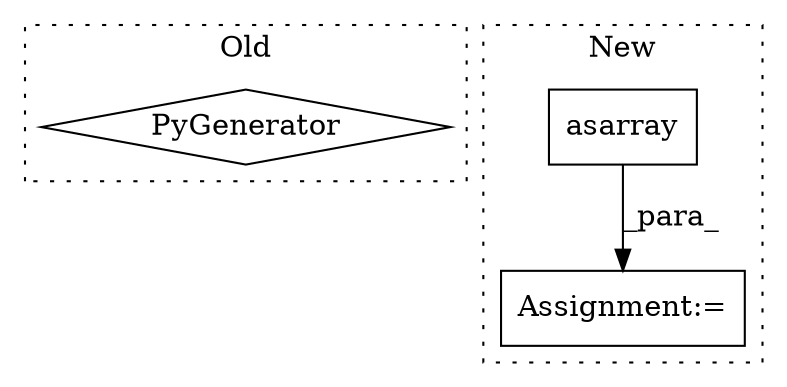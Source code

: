 digraph G {
subgraph cluster0 {
1 [label="PyGenerator" a="107" s="7303" l="127" shape="diamond"];
label = "Old";
style="dotted";
}
subgraph cluster1 {
2 [label="asarray" a="32" s="9799,9818" l="8,1" shape="box"];
3 [label="Assignment:=" a="7" s="9792" l="1" shape="box"];
label = "New";
style="dotted";
}
2 -> 3 [label="_para_"];
}